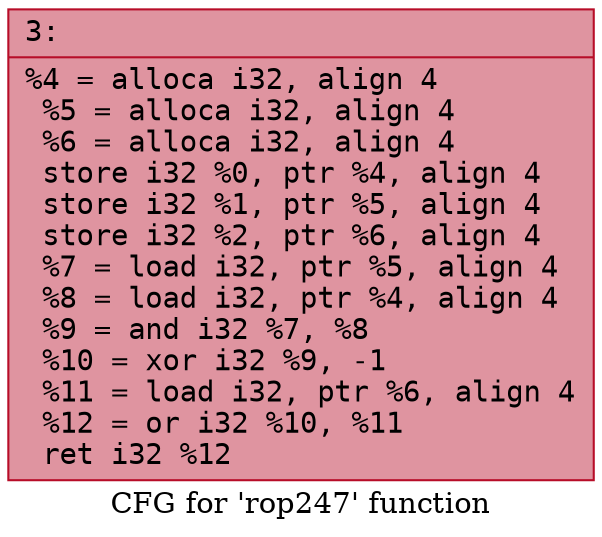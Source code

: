 digraph "CFG for 'rop247' function" {
	label="CFG for 'rop247' function";

	Node0x6000015c2c10 [shape=record,color="#b70d28ff", style=filled, fillcolor="#b70d2870" fontname="Courier",label="{3:\l|  %4 = alloca i32, align 4\l  %5 = alloca i32, align 4\l  %6 = alloca i32, align 4\l  store i32 %0, ptr %4, align 4\l  store i32 %1, ptr %5, align 4\l  store i32 %2, ptr %6, align 4\l  %7 = load i32, ptr %5, align 4\l  %8 = load i32, ptr %4, align 4\l  %9 = and i32 %7, %8\l  %10 = xor i32 %9, -1\l  %11 = load i32, ptr %6, align 4\l  %12 = or i32 %10, %11\l  ret i32 %12\l}"];
}
